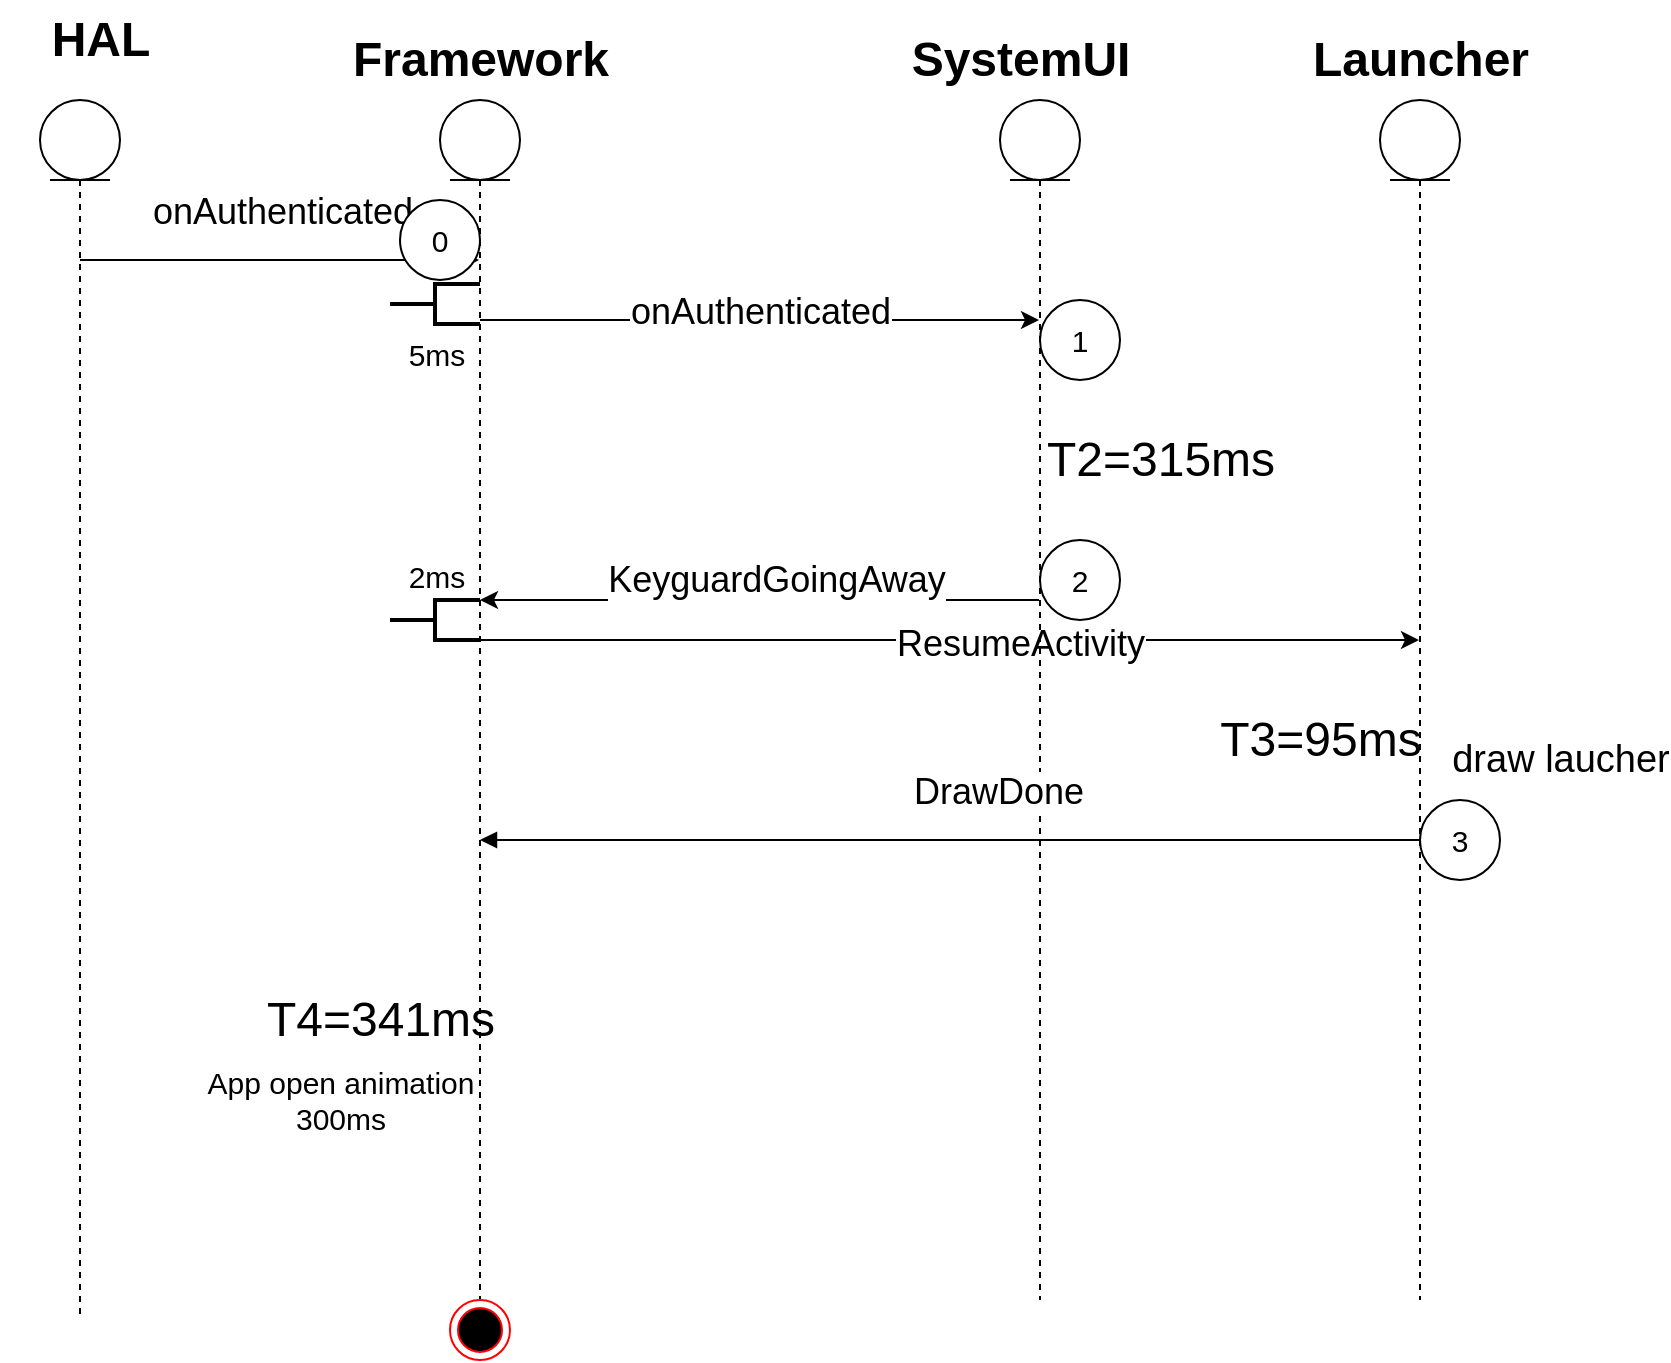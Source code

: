 <mxfile version="14.4.0" type="github">
  <diagram name="Page-1" id="e7e014a7-5840-1c2e-5031-d8a46d1fe8dd">
    <mxGraphModel dx="1038" dy="548" grid="1" gridSize="10" guides="1" tooltips="1" connect="1" arrows="1" fold="1" page="1" pageScale="1" pageWidth="1169" pageHeight="826" background="#ffffff" math="0" shadow="0">
      <root>
        <mxCell id="0" />
        <mxCell id="1" parent="0" />
        <mxCell id="w3tdlSialVUyiGjbRPjq-41" value="" style="shape=umlLifeline;participant=umlEntity;perimeter=lifelinePerimeter;whiteSpace=wrap;html=1;container=1;collapsible=0;recursiveResize=0;verticalAlign=top;spacingTop=36;outlineConnect=0;" parent="1" vertex="1">
          <mxGeometry x="160" y="160" width="40" height="610" as="geometry" />
        </mxCell>
        <mxCell id="w3tdlSialVUyiGjbRPjq-49" value="" style="edgeStyle=orthogonalEdgeStyle;rounded=0;orthogonalLoop=1;jettySize=auto;html=1;fontSize=18;" parent="1" source="w3tdlSialVUyiGjbRPjq-43" target="w3tdlSialVUyiGjbRPjq-48" edge="1">
          <mxGeometry relative="1" as="geometry">
            <Array as="points">
              <mxPoint x="440" y="270" />
              <mxPoint x="440" y="270" />
            </Array>
          </mxGeometry>
        </mxCell>
        <mxCell id="w3tdlSialVUyiGjbRPjq-50" value="onAuthenticated" style="edgeLabel;html=1;align=center;verticalAlign=middle;resizable=0;points=[];fontSize=18;" parent="w3tdlSialVUyiGjbRPjq-49" vertex="1" connectable="0">
          <mxGeometry x="0.287" y="4" relative="1" as="geometry">
            <mxPoint x="-40.5" as="offset" />
          </mxGeometry>
        </mxCell>
        <mxCell id="w3tdlSialVUyiGjbRPjq-55" value="" style="edgeStyle=orthogonalEdgeStyle;rounded=0;orthogonalLoop=1;jettySize=auto;html=1;fontSize=18;" parent="1" source="w3tdlSialVUyiGjbRPjq-43" target="w3tdlSialVUyiGjbRPjq-54" edge="1">
          <mxGeometry relative="1" as="geometry">
            <Array as="points">
              <mxPoint x="520" y="430" />
              <mxPoint x="520" y="430" />
            </Array>
          </mxGeometry>
        </mxCell>
        <mxCell id="w3tdlSialVUyiGjbRPjq-56" value="ResumeActivity" style="edgeLabel;html=1;align=center;verticalAlign=middle;resizable=0;points=[];fontSize=18;" parent="w3tdlSialVUyiGjbRPjq-55" vertex="1" connectable="0">
          <mxGeometry x="0.405" y="-2" relative="1" as="geometry">
            <mxPoint x="-60.5" as="offset" />
          </mxGeometry>
        </mxCell>
        <mxCell id="w3tdlSialVUyiGjbRPjq-43" value="" style="shape=umlLifeline;participant=umlEntity;perimeter=lifelinePerimeter;whiteSpace=wrap;html=1;container=1;collapsible=0;recursiveResize=0;verticalAlign=top;spacingTop=36;outlineConnect=0;" parent="1" vertex="1">
          <mxGeometry x="360" y="160" width="40" height="600" as="geometry" />
        </mxCell>
        <mxCell id="w3tdlSialVUyiGjbRPjq-46" value="onAuthenticated" style="html=1;verticalAlign=bottom;endArrow=block;fontSize=18;" parent="1" source="w3tdlSialVUyiGjbRPjq-41" target="w3tdlSialVUyiGjbRPjq-43" edge="1">
          <mxGeometry x="0.007" y="10" width="80" relative="1" as="geometry">
            <mxPoint x="580" y="140" as="sourcePoint" />
            <mxPoint x="430" y="380" as="targetPoint" />
            <Array as="points">
              <mxPoint x="240" y="240" />
            </Array>
            <mxPoint as="offset" />
          </mxGeometry>
        </mxCell>
        <mxCell id="w3tdlSialVUyiGjbRPjq-52" value="" style="edgeStyle=orthogonalEdgeStyle;rounded=0;orthogonalLoop=1;jettySize=auto;html=1;fontSize=18;" parent="1" source="w3tdlSialVUyiGjbRPjq-48" target="w3tdlSialVUyiGjbRPjq-43" edge="1">
          <mxGeometry relative="1" as="geometry">
            <Array as="points">
              <mxPoint x="500" y="410" />
              <mxPoint x="500" y="410" />
            </Array>
          </mxGeometry>
        </mxCell>
        <mxCell id="w3tdlSialVUyiGjbRPjq-53" value="KeyguardGoingAway&lt;br&gt;" style="edgeLabel;html=1;align=center;verticalAlign=middle;resizable=0;points=[];fontSize=18;" parent="w3tdlSialVUyiGjbRPjq-52" vertex="1" connectable="0">
          <mxGeometry x="-0.231" y="-1" relative="1" as="geometry">
            <mxPoint x="-24.17" y="-9.07" as="offset" />
          </mxGeometry>
        </mxCell>
        <mxCell id="w3tdlSialVUyiGjbRPjq-48" value="" style="shape=umlLifeline;participant=umlEntity;perimeter=lifelinePerimeter;whiteSpace=wrap;html=1;container=1;collapsible=0;recursiveResize=0;verticalAlign=top;spacingTop=36;outlineConnect=0;" parent="1" vertex="1">
          <mxGeometry x="640" y="160" width="40" height="600" as="geometry" />
        </mxCell>
        <mxCell id="w3tdlSialVUyiGjbRPjq-54" value="" style="shape=umlLifeline;participant=umlEntity;perimeter=lifelinePerimeter;whiteSpace=wrap;html=1;container=1;collapsible=0;recursiveResize=0;verticalAlign=top;spacingTop=36;outlineConnect=0;" parent="1" vertex="1">
          <mxGeometry x="830" y="160" width="40" height="600" as="geometry" />
        </mxCell>
        <mxCell id="w3tdlSialVUyiGjbRPjq-58" value="DrawDone&lt;br&gt;" style="html=1;verticalAlign=bottom;endArrow=block;fontSize=18;" parent="1" source="w3tdlSialVUyiGjbRPjq-54" target="w3tdlSialVUyiGjbRPjq-43" edge="1">
          <mxGeometry x="-0.102" y="-10" width="80" relative="1" as="geometry">
            <mxPoint x="780" y="530" as="sourcePoint" />
            <mxPoint x="860" y="530" as="targetPoint" />
            <Array as="points">
              <mxPoint x="720" y="530" />
            </Array>
            <mxPoint as="offset" />
          </mxGeometry>
        </mxCell>
        <mxCell id="w3tdlSialVUyiGjbRPjq-64" value="" style="ellipse;html=1;shape=endState;fillColor=#000000;strokeColor=#ff0000;fontSize=18;" parent="1" vertex="1">
          <mxGeometry x="365" y="760" width="30" height="30" as="geometry" />
        </mxCell>
        <mxCell id="w3tdlSialVUyiGjbRPjq-65" value="HAL" style="text;strokeColor=none;fillColor=none;html=1;fontSize=24;fontStyle=1;verticalAlign=middle;align=center;" parent="1" vertex="1">
          <mxGeometry x="140" y="110" width="100" height="40" as="geometry" />
        </mxCell>
        <mxCell id="w3tdlSialVUyiGjbRPjq-66" value="Framework&lt;br&gt;" style="text;strokeColor=none;fillColor=none;html=1;fontSize=24;fontStyle=1;verticalAlign=middle;align=center;" parent="1" vertex="1">
          <mxGeometry x="330" y="120" width="100" height="40" as="geometry" />
        </mxCell>
        <mxCell id="w3tdlSialVUyiGjbRPjq-67" value="SystemUI" style="text;strokeColor=none;fillColor=none;html=1;fontSize=24;fontStyle=1;verticalAlign=middle;align=center;" parent="1" vertex="1">
          <mxGeometry x="600" y="120" width="100" height="40" as="geometry" />
        </mxCell>
        <mxCell id="w3tdlSialVUyiGjbRPjq-68" value="Launcher&lt;br&gt;" style="text;strokeColor=none;fillColor=none;html=1;fontSize=24;fontStyle=1;verticalAlign=middle;align=center;" parent="1" vertex="1">
          <mxGeometry x="800" y="120" width="100" height="40" as="geometry" />
        </mxCell>
        <mxCell id="w3tdlSialVUyiGjbRPjq-69" value="draw laucher&lt;br style=&quot;font-size: 19px;&quot;&gt;" style="text;strokeColor=none;fillColor=none;html=1;fontSize=19;fontStyle=0;verticalAlign=middle;align=center;" parent="1" vertex="1">
          <mxGeometry x="870" y="470" width="100" height="40" as="geometry" />
        </mxCell>
        <mxCell id="w3tdlSialVUyiGjbRPjq-71" value="App open animation&lt;br&gt;300ms" style="text;strokeColor=none;fillColor=none;html=1;fontSize=15;fontStyle=0;verticalAlign=middle;align=center;" parent="1" vertex="1">
          <mxGeometry x="260" y="640" width="100" height="40" as="geometry" />
        </mxCell>
        <mxCell id="w3tdlSialVUyiGjbRPjq-73" value="1" style="ellipse;whiteSpace=wrap;html=1;aspect=fixed;fontSize=15;" parent="1" vertex="1">
          <mxGeometry x="660" y="260" width="40" height="40" as="geometry" />
        </mxCell>
        <mxCell id="w3tdlSialVUyiGjbRPjq-74" value="2" style="ellipse;whiteSpace=wrap;html=1;aspect=fixed;fontSize=15;" parent="1" vertex="1">
          <mxGeometry x="660" y="380" width="40" height="40" as="geometry" />
        </mxCell>
        <mxCell id="w3tdlSialVUyiGjbRPjq-76" value="3" style="ellipse;whiteSpace=wrap;html=1;aspect=fixed;fontSize=15;" parent="1" vertex="1">
          <mxGeometry x="850" y="510" width="40" height="40" as="geometry" />
        </mxCell>
        <mxCell id="w3tdlSialVUyiGjbRPjq-79" value="0" style="ellipse;whiteSpace=wrap;html=1;aspect=fixed;fontSize=15;" parent="1" vertex="1">
          <mxGeometry x="340" y="210" width="40" height="40" as="geometry" />
        </mxCell>
        <mxCell id="w3tdlSialVUyiGjbRPjq-81" value="&lt;span style=&quot;font-weight: normal&quot;&gt;T2=315ms&lt;/span&gt;" style="text;strokeColor=none;fillColor=none;html=1;fontSize=24;fontStyle=1;verticalAlign=middle;align=center;" parent="1" vertex="1">
          <mxGeometry x="670" y="320" width="100" height="40" as="geometry" />
        </mxCell>
        <mxCell id="w3tdlSialVUyiGjbRPjq-82" value="T3=95ms" style="text;strokeColor=none;fillColor=none;html=1;fontSize=24;fontStyle=0;verticalAlign=middle;align=center;" parent="1" vertex="1">
          <mxGeometry x="750" y="460" width="100" height="40" as="geometry" />
        </mxCell>
        <mxCell id="w3tdlSialVUyiGjbRPjq-83" value="T4=341ms" style="text;strokeColor=none;fillColor=none;html=1;fontSize=24;fontStyle=0;verticalAlign=middle;align=center;" parent="1" vertex="1">
          <mxGeometry x="280" y="600" width="100" height="40" as="geometry" />
        </mxCell>
        <mxCell id="XG-vTh9FEz3MZmPLrrJJ-1" value="2ms" style="strokeWidth=2;html=1;shape=mxgraph.flowchart.annotation_2;align=center;labelPosition=center;pointerEvents=1;verticalLabelPosition=top;verticalAlign=bottom;fontSize=15;" vertex="1" parent="1">
          <mxGeometry x="335" y="410" width="45" height="20" as="geometry" />
        </mxCell>
        <mxCell id="XG-vTh9FEz3MZmPLrrJJ-5" value="5ms" style="strokeWidth=2;html=1;shape=mxgraph.flowchart.annotation_2;align=center;labelPosition=center;pointerEvents=1;verticalLabelPosition=bottom;verticalAlign=top;fontSize=15;rotation=0;" vertex="1" parent="1">
          <mxGeometry x="335" y="252" width="45" height="20" as="geometry" />
        </mxCell>
      </root>
    </mxGraphModel>
  </diagram>
</mxfile>
